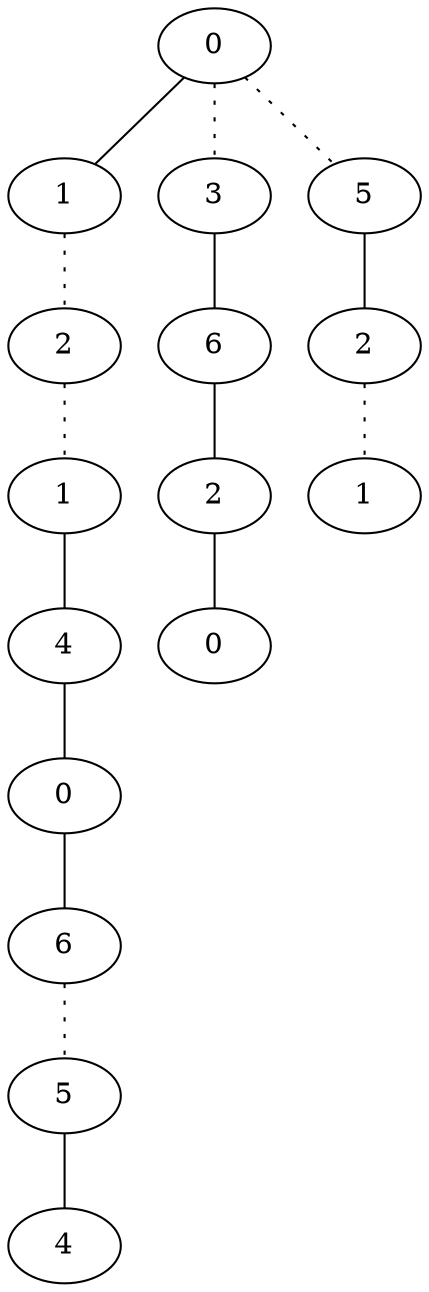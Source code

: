 graph {
a0[label=0];
a1[label=1];
a2[label=2];
a3[label=1];
a4[label=4];
a5[label=0];
a6[label=6];
a7[label=5];
a8[label=4];
a9[label=3];
a10[label=6];
a11[label=2];
a12[label=0];
a13[label=5];
a14[label=2];
a15[label=1];
a0 -- a1;
a0 -- a9 [style=dotted];
a0 -- a13 [style=dotted];
a1 -- a2 [style=dotted];
a2 -- a3 [style=dotted];
a3 -- a4;
a4 -- a5;
a5 -- a6;
a6 -- a7 [style=dotted];
a7 -- a8;
a9 -- a10;
a10 -- a11;
a11 -- a12;
a13 -- a14;
a14 -- a15 [style=dotted];
}
